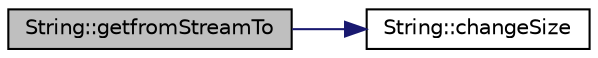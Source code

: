 digraph "String::getfromStreamTo"
{
 // LATEX_PDF_SIZE
  edge [fontname="Helvetica",fontsize="10",labelfontname="Helvetica",labelfontsize="10"];
  node [fontname="Helvetica",fontsize="10",shape=record];
  rankdir="LR";
  Node1 [label="String::getfromStreamTo",height=0.2,width=0.4,color="black", fillcolor="grey75", style="filled", fontcolor="black",tooltip=" "];
  Node1 -> Node2 [color="midnightblue",fontsize="10",style="solid",fontname="Helvetica"];
  Node2 [label="String::changeSize",height=0.2,width=0.4,color="black", fillcolor="white", style="filled",URL="$class_string.html#a63fe4c7be65bfc5f72e1d60ac45c557d",tooltip=" "];
}
